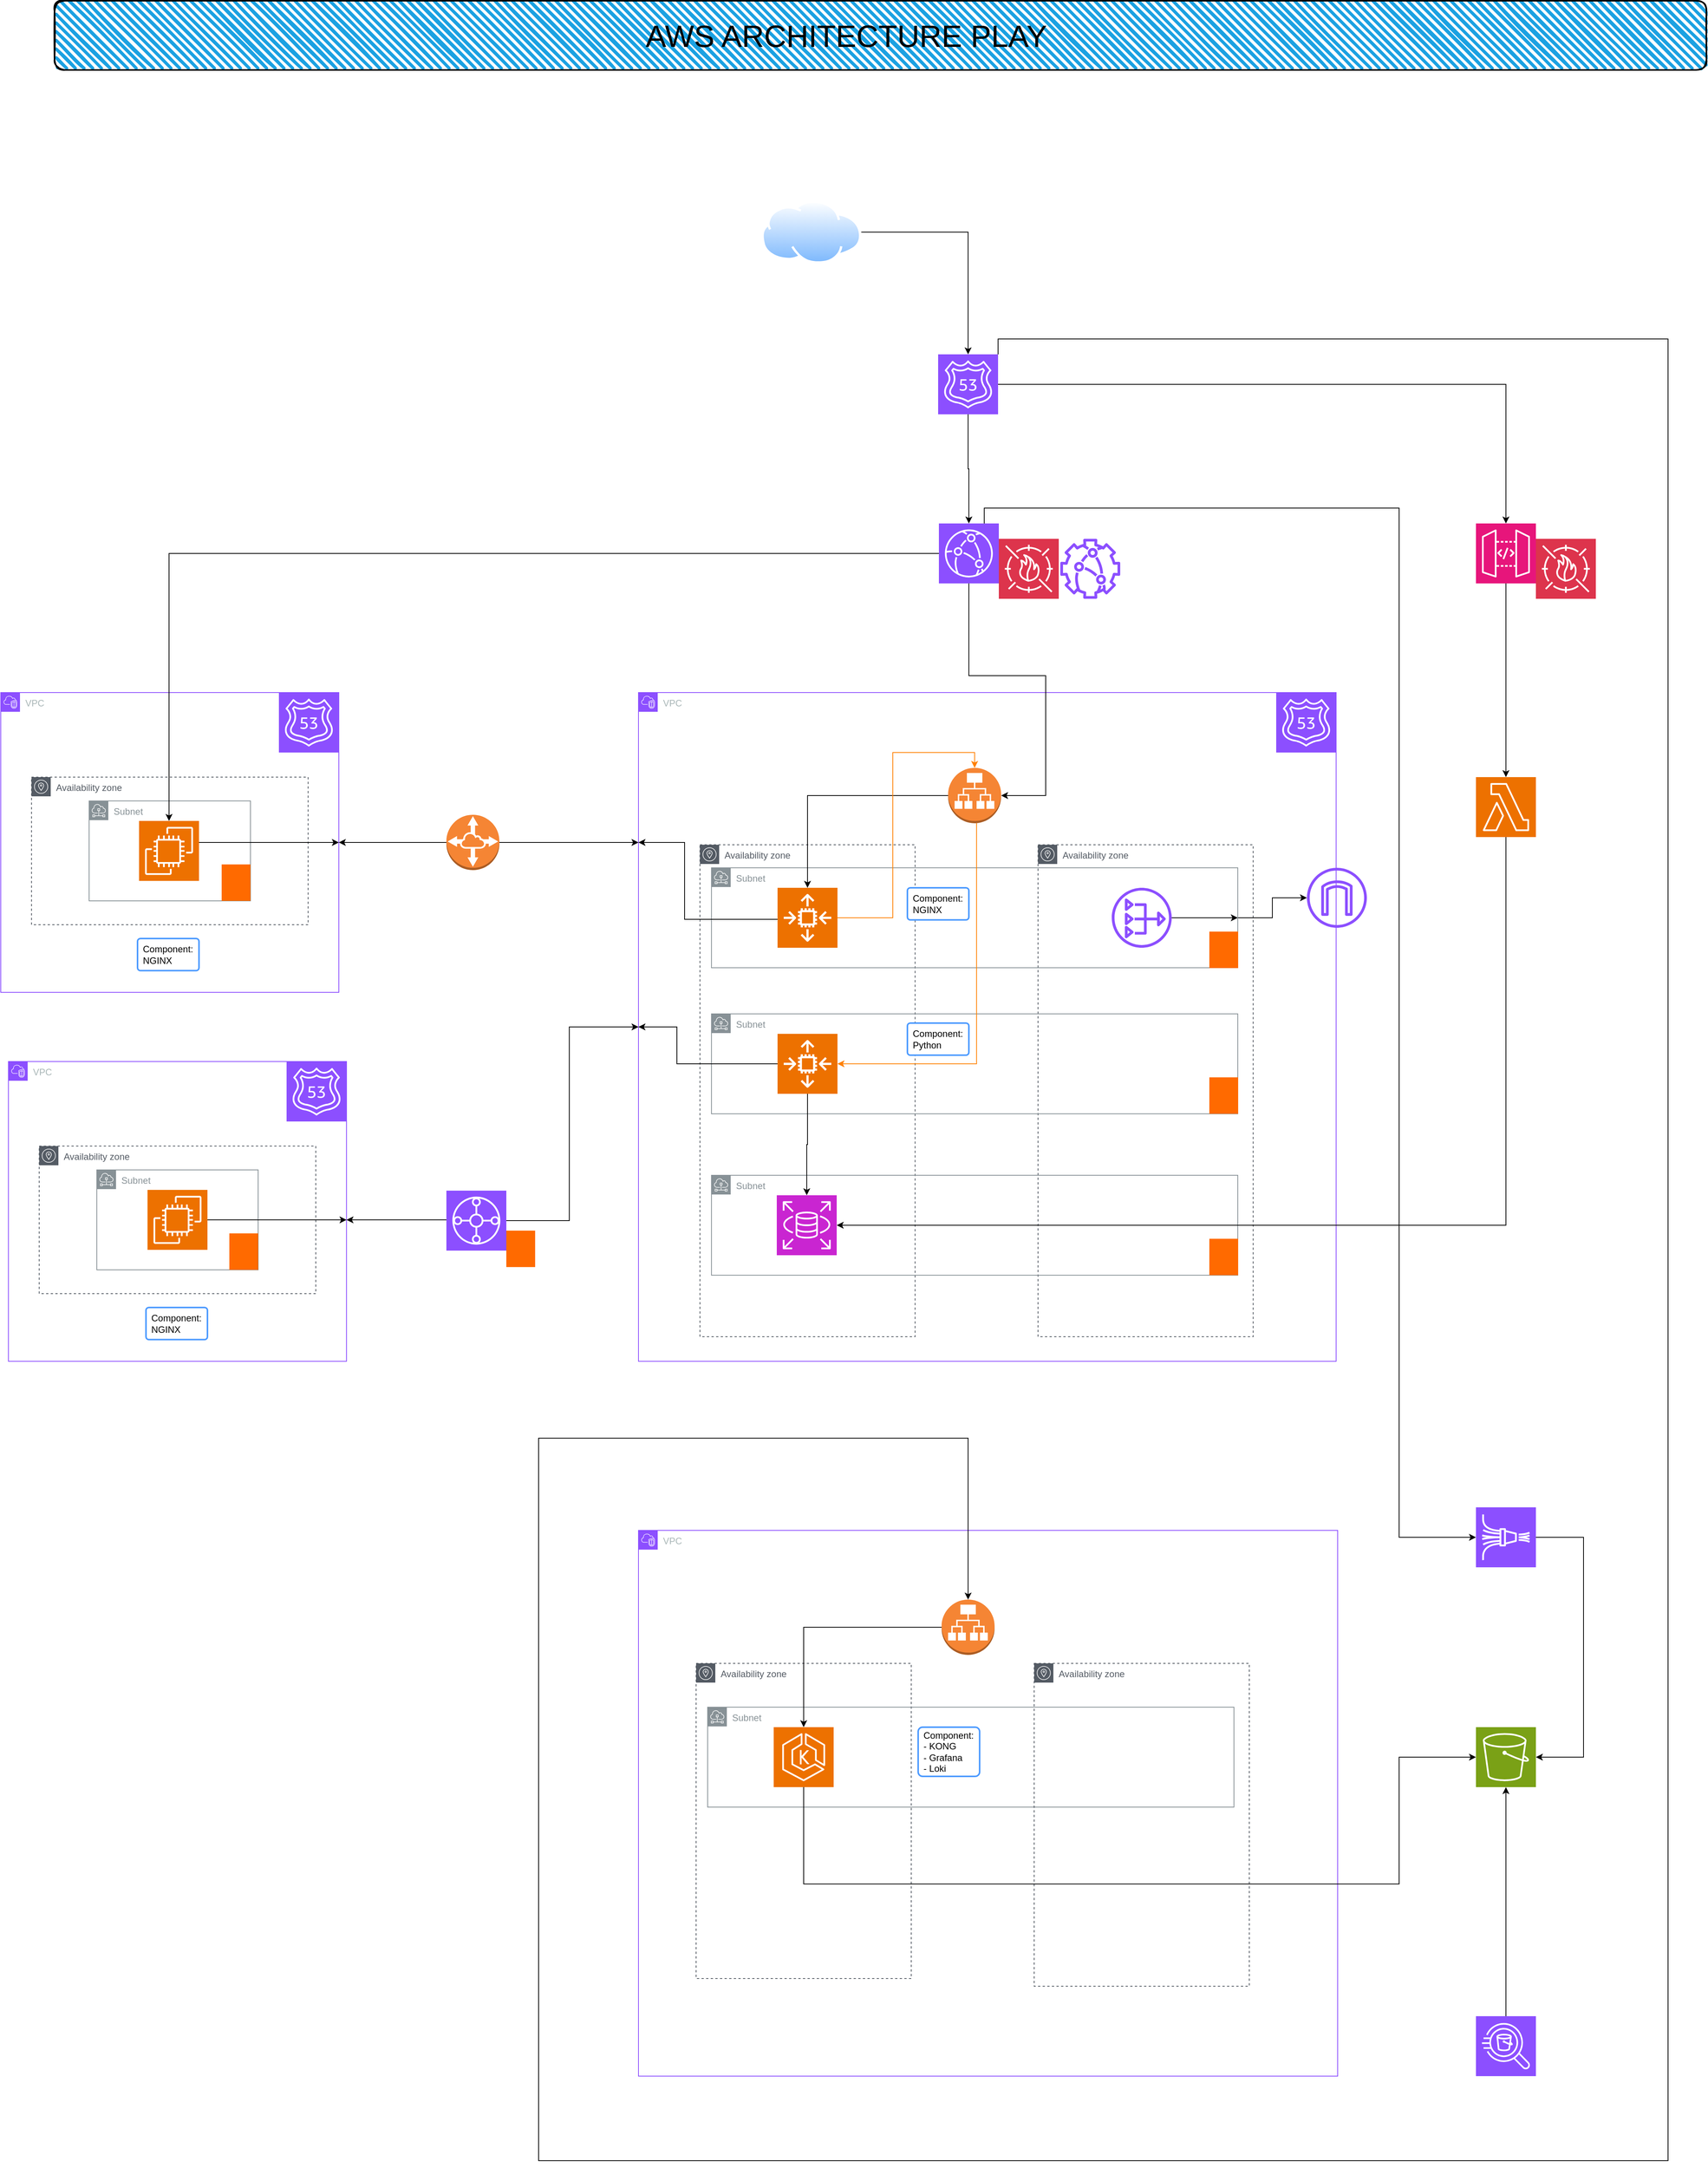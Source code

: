 <mxfile version="26.0.16">
  <diagram name="Page-1" id="4VVql4NJEjDess6YOJ2p">
    <mxGraphModel dx="3771" dy="1529" grid="1" gridSize="10" guides="1" tooltips="1" connect="1" arrows="1" fold="1" page="1" pageScale="1" pageWidth="2339" pageHeight="3300" math="0" shadow="0">
      <root>
        <mxCell id="0" />
        <mxCell id="1" parent="0" />
        <mxCell id="0c3aztLqtbgiPArKMDzQ-88" value="Availability zone" style="sketch=0;outlineConnect=0;gradientColor=none;html=1;whiteSpace=wrap;fontSize=12;fontStyle=0;shape=mxgraph.aws4.group;grIcon=mxgraph.aws4.group_availability_zone;strokeColor=#545B64;fillColor=none;verticalAlign=top;align=left;spacingLeft=30;fontColor=#545B64;dashed=1;" parent="1" vertex="1">
          <mxGeometry x="975" y="2363" width="280" height="410" as="geometry" />
        </mxCell>
        <mxCell id="0c3aztLqtbgiPArKMDzQ-89" value="Subnet" style="sketch=0;outlineConnect=0;gradientColor=none;html=1;whiteSpace=wrap;fontSize=12;fontStyle=0;shape=mxgraph.aws4.group;grIcon=mxgraph.aws4.group_subnet;strokeColor=#879196;fillColor=none;verticalAlign=top;align=left;spacingLeft=30;fontColor=#879196;dashed=0;" parent="1" vertex="1">
          <mxGeometry x="990" y="2420" width="685" height="130" as="geometry" />
        </mxCell>
        <mxCell id="0c3aztLqtbgiPArKMDzQ-86" value="" style="sketch=0;points=[[0,0,0],[0.25,0,0],[0.5,0,0],[0.75,0,0],[1,0,0],[0,1,0],[0.25,1,0],[0.5,1,0],[0.75,1,0],[1,1,0],[0,0.25,0],[0,0.5,0],[0,0.75,0],[1,0.25,0],[1,0.5,0],[1,0.75,0]];outlineConnect=0;fontColor=#232F3E;fillColor=#ED7100;strokeColor=#ffffff;dashed=0;verticalLabelPosition=bottom;verticalAlign=top;align=center;html=1;fontSize=12;fontStyle=0;aspect=fixed;shape=mxgraph.aws4.resourceIcon;resIcon=mxgraph.aws4.eks;" parent="1" vertex="1">
          <mxGeometry x="1076" y="2446" width="78" height="78" as="geometry" />
        </mxCell>
        <mxCell id="r9apUI1eoM0n8GIL1amj-4" style="edgeStyle=orthogonalEdgeStyle;rounded=0;orthogonalLoop=1;jettySize=auto;html=1;" edge="1" parent="1" source="0c3aztLqtbgiPArKMDzQ-93" target="0c3aztLqtbgiPArKMDzQ-86">
          <mxGeometry relative="1" as="geometry" />
        </mxCell>
        <mxCell id="0c3aztLqtbgiPArKMDzQ-93" value="" style="outlineConnect=0;dashed=0;verticalLabelPosition=bottom;verticalAlign=top;align=center;html=1;shape=mxgraph.aws3.application_load_balancer;fillColor=#F58534;gradientColor=none;" parent="1" vertex="1">
          <mxGeometry x="1294.5" y="2280" width="69" height="72" as="geometry" />
        </mxCell>
        <mxCell id="0c3aztLqtbgiPArKMDzQ-98" value="VPC" style="points=[[0,0],[0.25,0],[0.5,0],[0.75,0],[1,0],[1,0.25],[1,0.5],[1,0.75],[1,1],[0.75,1],[0.5,1],[0.25,1],[0,1],[0,0.75],[0,0.5],[0,0.25]];outlineConnect=0;gradientColor=none;html=1;whiteSpace=wrap;fontSize=12;fontStyle=0;container=1;pointerEvents=0;collapsible=0;recursiveResize=0;shape=mxgraph.aws4.group;grIcon=mxgraph.aws4.group_vpc2;strokeColor=#8C4FFF;fillColor=none;verticalAlign=top;align=left;spacingLeft=30;fontColor=#AAB7B8;dashed=0;" parent="1" vertex="1">
          <mxGeometry x="900" y="2190" width="910" height="710" as="geometry" />
        </mxCell>
        <mxCell id="0c3aztLqtbgiPArKMDzQ-90" value="Availability zone" style="sketch=0;outlineConnect=0;gradientColor=none;html=1;whiteSpace=wrap;fontSize=12;fontStyle=0;shape=mxgraph.aws4.group;grIcon=mxgraph.aws4.group_availability_zone;strokeColor=#545B64;fillColor=none;verticalAlign=top;align=left;spacingLeft=30;fontColor=#545B64;dashed=1;" parent="0c3aztLqtbgiPArKMDzQ-98" vertex="1">
          <mxGeometry x="515" y="173" width="280" height="420" as="geometry" />
        </mxCell>
        <mxCell id="r9apUI1eoM0n8GIL1amj-16" value="Component:&lt;div&gt;- KONG&lt;/div&gt;&lt;div&gt;- Grafana&lt;br&gt;- Loki&lt;/div&gt;" style="rounded=1;arcSize=9;align=left;spacingLeft=5;strokeColor=#4C9AFF;html=1;strokeWidth=2;fontSize=12" vertex="1" parent="1">
          <mxGeometry x="1264" y="2446" width="80" height="64" as="geometry" />
        </mxCell>
        <mxCell id="0c3aztLqtbgiPArKMDzQ-1" value="VPC" style="points=[[0,0],[0.25,0],[0.5,0],[0.75,0],[1,0],[1,0.25],[1,0.5],[1,0.75],[1,1],[0.75,1],[0.5,1],[0.25,1],[0,1],[0,0.75],[0,0.5],[0,0.25]];outlineConnect=0;gradientColor=none;html=1;whiteSpace=wrap;fontSize=12;fontStyle=0;container=1;pointerEvents=0;collapsible=0;recursiveResize=0;shape=mxgraph.aws4.group;grIcon=mxgraph.aws4.group_vpc2;strokeColor=#8C4FFF;fillColor=none;verticalAlign=top;align=left;spacingLeft=30;fontColor=#AAB7B8;dashed=0;" parent="1" vertex="1">
          <mxGeometry x="900" y="1100" width="908" height="870" as="geometry" />
        </mxCell>
        <mxCell id="0c3aztLqtbgiPArKMDzQ-11" value="Availability zone" style="sketch=0;outlineConnect=0;gradientColor=none;html=1;whiteSpace=wrap;fontSize=12;fontStyle=0;shape=mxgraph.aws4.group;grIcon=mxgraph.aws4.group_availability_zone;strokeColor=#545B64;fillColor=none;verticalAlign=top;align=left;spacingLeft=30;fontColor=#545B64;dashed=1;" parent="0c3aztLqtbgiPArKMDzQ-1" vertex="1">
          <mxGeometry x="520" y="198" width="280" height="640" as="geometry" />
        </mxCell>
        <mxCell id="0c3aztLqtbgiPArKMDzQ-8" value="Availability zone" style="sketch=0;outlineConnect=0;gradientColor=none;html=1;whiteSpace=wrap;fontSize=12;fontStyle=0;shape=mxgraph.aws4.group;grIcon=mxgraph.aws4.group_availability_zone;strokeColor=#545B64;fillColor=none;verticalAlign=top;align=left;spacingLeft=30;fontColor=#545B64;dashed=1;" parent="0c3aztLqtbgiPArKMDzQ-1" vertex="1">
          <mxGeometry x="80" y="198" width="280" height="640" as="geometry" />
        </mxCell>
        <mxCell id="0c3aztLqtbgiPArKMDzQ-4" value="" style="outlineConnect=0;dashed=0;verticalLabelPosition=bottom;verticalAlign=top;align=center;html=1;shape=mxgraph.aws3.application_load_balancer;fillColor=#F58534;gradientColor=none;" parent="0c3aztLqtbgiPArKMDzQ-1" vertex="1">
          <mxGeometry x="403" y="98" width="69" height="72" as="geometry" />
        </mxCell>
        <mxCell id="Z-mBgopIyZPXFNN8kN6b-3" style="edgeStyle=orthogonalEdgeStyle;rounded=0;orthogonalLoop=1;jettySize=auto;html=1;" parent="0c3aztLqtbgiPArKMDzQ-1" source="0c3aztLqtbgiPArKMDzQ-6" target="Z-mBgopIyZPXFNN8kN6b-1" edge="1">
          <mxGeometry relative="1" as="geometry" />
        </mxCell>
        <mxCell id="0c3aztLqtbgiPArKMDzQ-6" value="Subnet" style="sketch=0;outlineConnect=0;gradientColor=none;html=1;whiteSpace=wrap;fontSize=12;fontStyle=0;shape=mxgraph.aws4.group;grIcon=mxgraph.aws4.group_subnet;strokeColor=#879196;fillColor=none;verticalAlign=top;align=left;spacingLeft=30;fontColor=#879196;dashed=0;" parent="0c3aztLqtbgiPArKMDzQ-1" vertex="1">
          <mxGeometry x="95" y="228" width="685" height="130" as="geometry" />
        </mxCell>
        <mxCell id="0c3aztLqtbgiPArKMDzQ-9" value="Subnet" style="sketch=0;outlineConnect=0;gradientColor=none;html=1;whiteSpace=wrap;fontSize=12;fontStyle=0;shape=mxgraph.aws4.group;grIcon=mxgraph.aws4.group_subnet;strokeColor=#879196;fillColor=none;verticalAlign=top;align=left;spacingLeft=30;fontColor=#879196;dashed=0;" parent="0c3aztLqtbgiPArKMDzQ-1" vertex="1">
          <mxGeometry x="95" y="418" width="685" height="130" as="geometry" />
        </mxCell>
        <mxCell id="0c3aztLqtbgiPArKMDzQ-10" value="Subnet" style="sketch=0;outlineConnect=0;gradientColor=none;html=1;whiteSpace=wrap;fontSize=12;fontStyle=0;shape=mxgraph.aws4.group;grIcon=mxgraph.aws4.group_subnet;strokeColor=#879196;fillColor=none;verticalAlign=top;align=left;spacingLeft=30;fontColor=#879196;dashed=0;" parent="0c3aztLqtbgiPArKMDzQ-1" vertex="1">
          <mxGeometry x="95" y="628" width="685" height="130" as="geometry" />
        </mxCell>
        <mxCell id="0c3aztLqtbgiPArKMDzQ-15" value="" style="sketch=0;points=[[0,0,0],[0.25,0,0],[0.5,0,0],[0.75,0,0],[1,0,0],[0,1,0],[0.25,1,0],[0.5,1,0],[0.75,1,0],[1,1,0],[0,0.25,0],[0,0.5,0],[0,0.75,0],[1,0.25,0],[1,0.5,0],[1,0.75,0]];outlineConnect=0;fontColor=#232F3E;fillColor=#ED7100;strokeColor=#ffffff;dashed=0;verticalLabelPosition=bottom;verticalAlign=top;align=center;html=1;fontSize=12;fontStyle=0;aspect=fixed;shape=mxgraph.aws4.resourceIcon;resIcon=mxgraph.aws4.auto_scaling2;" parent="0c3aztLqtbgiPArKMDzQ-1" vertex="1">
          <mxGeometry x="181" y="254" width="78" height="78" as="geometry" />
        </mxCell>
        <mxCell id="0c3aztLqtbgiPArKMDzQ-30" style="edgeStyle=orthogonalEdgeStyle;rounded=0;orthogonalLoop=1;jettySize=auto;html=1;" parent="0c3aztLqtbgiPArKMDzQ-1" source="0c3aztLqtbgiPArKMDzQ-17" target="0c3aztLqtbgiPArKMDzQ-19" edge="1">
          <mxGeometry relative="1" as="geometry" />
        </mxCell>
        <mxCell id="0c3aztLqtbgiPArKMDzQ-77" style="edgeStyle=orthogonalEdgeStyle;rounded=0;orthogonalLoop=1;jettySize=auto;html=1;exitX=0;exitY=0.5;exitDx=0;exitDy=0;exitPerimeter=0;entryX=0;entryY=0.5;entryDx=0;entryDy=0;" parent="0c3aztLqtbgiPArKMDzQ-1" source="0c3aztLqtbgiPArKMDzQ-17" target="0c3aztLqtbgiPArKMDzQ-1" edge="1">
          <mxGeometry relative="1" as="geometry">
            <Array as="points">
              <mxPoint x="50" y="483" />
              <mxPoint x="50" y="435" />
            </Array>
          </mxGeometry>
        </mxCell>
        <mxCell id="0c3aztLqtbgiPArKMDzQ-17" value="" style="sketch=0;points=[[0,0,0],[0.25,0,0],[0.5,0,0],[0.75,0,0],[1,0,0],[0,1,0],[0.25,1,0],[0.5,1,0],[0.75,1,0],[1,1,0],[0,0.25,0],[0,0.5,0],[0,0.75,0],[1,0.25,0],[1,0.5,0],[1,0.75,0]];outlineConnect=0;fontColor=#232F3E;fillColor=#ED7100;strokeColor=#ffffff;dashed=0;verticalLabelPosition=bottom;verticalAlign=top;align=center;html=1;fontSize=12;fontStyle=0;aspect=fixed;shape=mxgraph.aws4.resourceIcon;resIcon=mxgraph.aws4.auto_scaling2;" parent="0c3aztLqtbgiPArKMDzQ-1" vertex="1">
          <mxGeometry x="181" y="444" width="78" height="78" as="geometry" />
        </mxCell>
        <mxCell id="0c3aztLqtbgiPArKMDzQ-19" value="" style="sketch=0;points=[[0,0,0],[0.25,0,0],[0.5,0,0],[0.75,0,0],[1,0,0],[0,1,0],[0.25,1,0],[0.5,1,0],[0.75,1,0],[1,1,0],[0,0.25,0],[0,0.5,0],[0,0.75,0],[1,0.25,0],[1,0.5,0],[1,0.75,0]];outlineConnect=0;fontColor=#232F3E;fillColor=#C925D1;strokeColor=#ffffff;dashed=0;verticalLabelPosition=bottom;verticalAlign=top;align=center;html=1;fontSize=12;fontStyle=0;aspect=fixed;shape=mxgraph.aws4.resourceIcon;resIcon=mxgraph.aws4.rds;" parent="0c3aztLqtbgiPArKMDzQ-1" vertex="1">
          <mxGeometry x="180" y="654" width="78" height="78" as="geometry" />
        </mxCell>
        <mxCell id="0c3aztLqtbgiPArKMDzQ-25" style="edgeStyle=orthogonalEdgeStyle;rounded=0;orthogonalLoop=1;jettySize=auto;html=1;entryX=0.5;entryY=0;entryDx=0;entryDy=0;entryPerimeter=0;" parent="0c3aztLqtbgiPArKMDzQ-1" source="0c3aztLqtbgiPArKMDzQ-4" target="0c3aztLqtbgiPArKMDzQ-15" edge="1">
          <mxGeometry relative="1" as="geometry" />
        </mxCell>
        <mxCell id="0c3aztLqtbgiPArKMDzQ-28" style="edgeStyle=orthogonalEdgeStyle;rounded=0;orthogonalLoop=1;jettySize=auto;html=1;entryX=0.5;entryY=0;entryDx=0;entryDy=0;entryPerimeter=0;strokeColor=#FF8000;" parent="0c3aztLqtbgiPArKMDzQ-1" source="0c3aztLqtbgiPArKMDzQ-15" target="0c3aztLqtbgiPArKMDzQ-4" edge="1">
          <mxGeometry relative="1" as="geometry" />
        </mxCell>
        <mxCell id="0c3aztLqtbgiPArKMDzQ-29" style="edgeStyle=orthogonalEdgeStyle;rounded=0;orthogonalLoop=1;jettySize=auto;html=1;entryX=1;entryY=0.5;entryDx=0;entryDy=0;entryPerimeter=0;strokeColor=#FF8000;" parent="0c3aztLqtbgiPArKMDzQ-1" source="0c3aztLqtbgiPArKMDzQ-4" target="0c3aztLqtbgiPArKMDzQ-17" edge="1">
          <mxGeometry relative="1" as="geometry">
            <Array as="points">
              <mxPoint x="440" y="483" />
            </Array>
          </mxGeometry>
        </mxCell>
        <mxCell id="0c3aztLqtbgiPArKMDzQ-95" value="" style="sketch=0;points=[[0,0,0],[0.25,0,0],[0.5,0,0],[0.75,0,0],[1,0,0],[0,1,0],[0.25,1,0],[0.5,1,0],[0.75,1,0],[1,1,0],[0,0.25,0],[0,0.5,0],[0,0.75,0],[1,0.25,0],[1,0.5,0],[1,0.75,0]];outlineConnect=0;fontColor=#232F3E;fillColor=#8C4FFF;strokeColor=#ffffff;dashed=0;verticalLabelPosition=bottom;verticalAlign=top;align=center;html=1;fontSize=12;fontStyle=0;aspect=fixed;shape=mxgraph.aws4.resourceIcon;resIcon=mxgraph.aws4.route_53;" parent="0c3aztLqtbgiPArKMDzQ-1" vertex="1">
          <mxGeometry x="830" width="78" height="78" as="geometry" />
        </mxCell>
        <mxCell id="Z-mBgopIyZPXFNN8kN6b-1" value="" style="sketch=0;outlineConnect=0;fontColor=#232F3E;gradientColor=none;fillColor=#8C4FFF;strokeColor=none;dashed=0;verticalLabelPosition=bottom;verticalAlign=top;align=center;html=1;fontSize=12;fontStyle=0;aspect=fixed;pointerEvents=1;shape=mxgraph.aws4.internet_gateway;" parent="0c3aztLqtbgiPArKMDzQ-1" vertex="1">
          <mxGeometry x="870" y="228" width="78" height="78" as="geometry" />
        </mxCell>
        <mxCell id="Z-mBgopIyZPXFNN8kN6b-6" style="edgeStyle=orthogonalEdgeStyle;rounded=0;orthogonalLoop=1;jettySize=auto;html=1;" parent="0c3aztLqtbgiPArKMDzQ-1" source="Z-mBgopIyZPXFNN8kN6b-4" edge="1">
          <mxGeometry relative="1" as="geometry">
            <mxPoint x="780" y="293" as="targetPoint" />
          </mxGeometry>
        </mxCell>
        <mxCell id="Z-mBgopIyZPXFNN8kN6b-4" value="" style="sketch=0;outlineConnect=0;fontColor=#232F3E;gradientColor=none;fillColor=#8C4FFF;strokeColor=none;dashed=0;verticalLabelPosition=bottom;verticalAlign=top;align=center;html=1;fontSize=12;fontStyle=0;aspect=fixed;pointerEvents=1;shape=mxgraph.aws4.nat_gateway;" parent="0c3aztLqtbgiPArKMDzQ-1" vertex="1">
          <mxGeometry x="616" y="254" width="78" height="78" as="geometry" />
        </mxCell>
        <mxCell id="2bTSsDX0QHwoRFG6-wRZ-1" value="" style="points=[];aspect=fixed;html=1;align=center;shadow=0;dashed=0;fillColor=#FF6A00;strokeColor=none;shape=mxgraph.alibaba_cloud.route_table;" parent="0c3aztLqtbgiPArKMDzQ-1" vertex="1">
          <mxGeometry x="743" y="311" width="37.5" height="47.4" as="geometry" />
        </mxCell>
        <mxCell id="2bTSsDX0QHwoRFG6-wRZ-2" value="" style="points=[];aspect=fixed;html=1;align=center;shadow=0;dashed=0;fillColor=#FF6A00;strokeColor=none;shape=mxgraph.alibaba_cloud.route_table;" parent="0c3aztLqtbgiPArKMDzQ-1" vertex="1">
          <mxGeometry x="743" y="500.6" width="37.5" height="47.4" as="geometry" />
        </mxCell>
        <mxCell id="2bTSsDX0QHwoRFG6-wRZ-3" value="" style="points=[];aspect=fixed;html=1;align=center;shadow=0;dashed=0;fillColor=#FF6A00;strokeColor=none;shape=mxgraph.alibaba_cloud.route_table;" parent="0c3aztLqtbgiPArKMDzQ-1" vertex="1">
          <mxGeometry x="743" y="710.6" width="37.5" height="47.4" as="geometry" />
        </mxCell>
        <mxCell id="0c3aztLqtbgiPArKMDzQ-67" style="edgeStyle=orthogonalEdgeStyle;rounded=0;orthogonalLoop=1;jettySize=auto;html=1;strokeColor=light-dark(#000000,#CC0000);" parent="0c3aztLqtbgiPArKMDzQ-1" edge="1">
          <mxGeometry relative="1" as="geometry">
            <mxPoint y="195" as="targetPoint" />
            <Array as="points">
              <mxPoint x="181" y="295" />
              <mxPoint x="60" y="295" />
              <mxPoint x="60" y="195" />
            </Array>
            <mxPoint x="181" y="295" as="sourcePoint" />
          </mxGeometry>
        </mxCell>
        <mxCell id="r9apUI1eoM0n8GIL1amj-13" value="Component:&lt;div&gt;NGINX&lt;/div&gt;" style="rounded=1;arcSize=9;align=left;spacingLeft=5;strokeColor=#4C9AFF;html=1;strokeWidth=2;fontSize=12" vertex="1" parent="0c3aztLqtbgiPArKMDzQ-1">
          <mxGeometry x="350" y="254" width="80" height="41.75" as="geometry" />
        </mxCell>
        <mxCell id="r9apUI1eoM0n8GIL1amj-15" value="Component:&lt;div&gt;Python&lt;/div&gt;" style="rounded=1;arcSize=9;align=left;spacingLeft=5;strokeColor=#4C9AFF;html=1;strokeWidth=2;fontSize=12" vertex="1" parent="0c3aztLqtbgiPArKMDzQ-1">
          <mxGeometry x="350" y="430" width="80" height="41.75" as="geometry" />
        </mxCell>
        <mxCell id="0c3aztLqtbgiPArKMDzQ-32" value="VPC" style="points=[[0,0],[0.25,0],[0.5,0],[0.75,0],[1,0],[1,0.25],[1,0.5],[1,0.75],[1,1],[0.75,1],[0.5,1],[0.25,1],[0,1],[0,0.75],[0,0.5],[0,0.25]];outlineConnect=0;gradientColor=none;html=1;whiteSpace=wrap;fontSize=12;fontStyle=0;container=1;pointerEvents=0;collapsible=0;recursiveResize=0;shape=mxgraph.aws4.group;grIcon=mxgraph.aws4.group_vpc2;strokeColor=#8C4FFF;fillColor=none;verticalAlign=top;align=left;spacingLeft=30;fontColor=#AAB7B8;dashed=0;" parent="1" vertex="1">
          <mxGeometry x="70" y="1100" width="440" height="390" as="geometry" />
        </mxCell>
        <mxCell id="0c3aztLqtbgiPArKMDzQ-50" value="Subnet" style="sketch=0;outlineConnect=0;gradientColor=none;html=1;whiteSpace=wrap;fontSize=12;fontStyle=0;shape=mxgraph.aws4.group;grIcon=mxgraph.aws4.group_subnet;strokeColor=#879196;fillColor=none;verticalAlign=top;align=left;spacingLeft=30;fontColor=#879196;dashed=0;" parent="0c3aztLqtbgiPArKMDzQ-32" vertex="1">
          <mxGeometry x="115" y="141" width="210" height="130" as="geometry" />
        </mxCell>
        <mxCell id="0c3aztLqtbgiPArKMDzQ-33" value="Availability zone" style="sketch=0;outlineConnect=0;gradientColor=none;html=1;whiteSpace=wrap;fontSize=12;fontStyle=0;shape=mxgraph.aws4.group;grIcon=mxgraph.aws4.group_availability_zone;strokeColor=#545B64;fillColor=none;verticalAlign=top;align=left;spacingLeft=30;fontColor=#545B64;dashed=1;" parent="0c3aztLqtbgiPArKMDzQ-32" vertex="1">
          <mxGeometry x="40" y="110" width="360" height="192" as="geometry" />
        </mxCell>
        <mxCell id="0c3aztLqtbgiPArKMDzQ-61" style="edgeStyle=orthogonalEdgeStyle;rounded=0;orthogonalLoop=1;jettySize=auto;html=1;entryX=1;entryY=0.5;entryDx=0;entryDy=0;strokeColor=light-dark(#000000,#CC0000);" parent="0c3aztLqtbgiPArKMDzQ-32" source="0c3aztLqtbgiPArKMDzQ-46" target="0c3aztLqtbgiPArKMDzQ-32" edge="1">
          <mxGeometry relative="1" as="geometry">
            <Array as="points">
              <mxPoint x="219" y="245" />
            </Array>
          </mxGeometry>
        </mxCell>
        <mxCell id="0c3aztLqtbgiPArKMDzQ-46" value="" style="sketch=0;points=[[0,0,0],[0.25,0,0],[0.5,0,0],[0.75,0,0],[1,0,0],[0,1,0],[0.25,1,0],[0.5,1,0],[0.75,1,0],[1,1,0],[0,0.25,0],[0,0.5,0],[0,0.75,0],[1,0.25,0],[1,0.5,0],[1,0.75,0]];outlineConnect=0;fontColor=#232F3E;fillColor=#ED7100;strokeColor=#ffffff;dashed=0;verticalLabelPosition=bottom;verticalAlign=top;align=center;html=1;fontSize=12;fontStyle=0;aspect=fixed;shape=mxgraph.aws4.resourceIcon;resIcon=mxgraph.aws4.ec2;" parent="0c3aztLqtbgiPArKMDzQ-32" vertex="1">
          <mxGeometry x="180" y="167" width="78" height="78" as="geometry" />
        </mxCell>
        <mxCell id="2bTSsDX0QHwoRFG6-wRZ-21" value="" style="sketch=0;points=[[0,0,0],[0.25,0,0],[0.5,0,0],[0.75,0,0],[1,0,0],[0,1,0],[0.25,1,0],[0.5,1,0],[0.75,1,0],[1,1,0],[0,0.25,0],[0,0.5,0],[0,0.75,0],[1,0.25,0],[1,0.5,0],[1,0.75,0]];outlineConnect=0;fontColor=#232F3E;fillColor=#8C4FFF;strokeColor=#ffffff;dashed=0;verticalLabelPosition=bottom;verticalAlign=top;align=center;html=1;fontSize=12;fontStyle=0;aspect=fixed;shape=mxgraph.aws4.resourceIcon;resIcon=mxgraph.aws4.route_53;" parent="0c3aztLqtbgiPArKMDzQ-32" vertex="1">
          <mxGeometry x="362" width="78" height="78" as="geometry" />
        </mxCell>
        <mxCell id="r9apUI1eoM0n8GIL1amj-10" value="" style="points=[];aspect=fixed;html=1;align=center;shadow=0;dashed=0;fillColor=#FF6A00;strokeColor=none;shape=mxgraph.alibaba_cloud.route_table;" vertex="1" parent="0c3aztLqtbgiPArKMDzQ-32">
          <mxGeometry x="287.5" y="223.6" width="37.5" height="47.4" as="geometry" />
        </mxCell>
        <mxCell id="r9apUI1eoM0n8GIL1amj-20" value="Component:&lt;div&gt;NGINX&lt;/div&gt;" style="rounded=1;arcSize=9;align=left;spacingLeft=5;strokeColor=#4C9AFF;html=1;strokeWidth=2;fontSize=12" vertex="1" parent="0c3aztLqtbgiPArKMDzQ-32">
          <mxGeometry x="178" y="320" width="80" height="41.75" as="geometry" />
        </mxCell>
        <mxCell id="0c3aztLqtbgiPArKMDzQ-65" style="edgeStyle=orthogonalEdgeStyle;rounded=0;orthogonalLoop=1;jettySize=auto;html=1;entryX=1;entryY=0.5;entryDx=0;entryDy=0;strokeColor=light-dark(#000000,#CC0000);" parent="1" source="0c3aztLqtbgiPArKMDzQ-47" target="0c3aztLqtbgiPArKMDzQ-32" edge="1">
          <mxGeometry relative="1" as="geometry">
            <mxPoint x="530" y="1295" as="targetPoint" />
          </mxGeometry>
        </mxCell>
        <mxCell id="0c3aztLqtbgiPArKMDzQ-66" style="edgeStyle=orthogonalEdgeStyle;rounded=0;orthogonalLoop=1;jettySize=auto;html=1;exitX=1;exitY=0.5;exitDx=0;exitDy=0;exitPerimeter=0;strokeColor=light-dark(#000000,#CC0000);" parent="1" source="0c3aztLqtbgiPArKMDzQ-47" target="0c3aztLqtbgiPArKMDzQ-1" edge="1">
          <mxGeometry relative="1" as="geometry">
            <Array as="points">
              <mxPoint x="880" y="1295" />
              <mxPoint x="880" y="1295" />
            </Array>
          </mxGeometry>
        </mxCell>
        <mxCell id="0c3aztLqtbgiPArKMDzQ-47" value="" style="outlineConnect=0;dashed=0;verticalLabelPosition=bottom;verticalAlign=top;align=center;html=1;shape=mxgraph.aws3.vpc_peering;fillColor=#F58534;gradientColor=none;" parent="1" vertex="1">
          <mxGeometry x="650" y="1259" width="69" height="72" as="geometry" />
        </mxCell>
        <mxCell id="0c3aztLqtbgiPArKMDzQ-53" value="" style="sketch=0;points=[[0,0,0],[0.25,0,0],[0.5,0,0],[0.75,0,0],[1,0,0],[0,1,0],[0.25,1,0],[0.5,1,0],[0.75,1,0],[1,1,0],[0,0.25,0],[0,0.5,0],[0,0.75,0],[1,0.25,0],[1,0.5,0],[1,0.75,0]];outlineConnect=0;fontColor=#232F3E;fillColor=#8C4FFF;strokeColor=#ffffff;dashed=0;verticalLabelPosition=bottom;verticalAlign=top;align=center;html=1;fontSize=12;fontStyle=0;aspect=fixed;shape=mxgraph.aws4.resourceIcon;resIcon=mxgraph.aws4.cloudfront;" parent="1" vertex="1">
          <mxGeometry x="1291" y="880" width="78" height="78" as="geometry" />
        </mxCell>
        <mxCell id="0c3aztLqtbgiPArKMDzQ-54" style="edgeStyle=orthogonalEdgeStyle;rounded=0;orthogonalLoop=1;jettySize=auto;html=1;entryX=1;entryY=0.5;entryDx=0;entryDy=0;entryPerimeter=0;" parent="1" source="0c3aztLqtbgiPArKMDzQ-53" target="0c3aztLqtbgiPArKMDzQ-4" edge="1">
          <mxGeometry relative="1" as="geometry">
            <Array as="points">
              <mxPoint x="1330" y="1078" />
              <mxPoint x="1430" y="1078" />
              <mxPoint x="1430" y="1234" />
            </Array>
          </mxGeometry>
        </mxCell>
        <mxCell id="0c3aztLqtbgiPArKMDzQ-56" value="" style="sketch=0;points=[[0,0,0],[0.25,0,0],[0.5,0,0],[0.75,0,0],[1,0,0],[0,1,0],[0.25,1,0],[0.5,1,0],[0.75,1,0],[1,1,0],[0,0.25,0],[0,0.5,0],[0,0.75,0],[1,0.25,0],[1,0.5,0],[1,0.75,0]];outlineConnect=0;fontColor=#232F3E;fillColor=#8C4FFF;strokeColor=#ffffff;dashed=0;verticalLabelPosition=bottom;verticalAlign=top;align=center;html=1;fontSize=12;fontStyle=0;aspect=fixed;shape=mxgraph.aws4.resourceIcon;resIcon=mxgraph.aws4.route_53;" parent="1" vertex="1">
          <mxGeometry x="1290" y="660" width="78" height="78" as="geometry" />
        </mxCell>
        <mxCell id="0c3aztLqtbgiPArKMDzQ-57" style="edgeStyle=orthogonalEdgeStyle;rounded=0;orthogonalLoop=1;jettySize=auto;html=1;entryX=0.5;entryY=0;entryDx=0;entryDy=0;entryPerimeter=0;" parent="1" source="0c3aztLqtbgiPArKMDzQ-56" target="0c3aztLqtbgiPArKMDzQ-53" edge="1">
          <mxGeometry relative="1" as="geometry" />
        </mxCell>
        <mxCell id="0c3aztLqtbgiPArKMDzQ-64" style="edgeStyle=orthogonalEdgeStyle;rounded=0;orthogonalLoop=1;jettySize=auto;html=1;exitX=0;exitY=0.5;exitDx=0;exitDy=0;exitPerimeter=0;entryX=0.5;entryY=0;entryDx=0;entryDy=0;entryPerimeter=0;strokeColor=light-dark(#000000,#CC0000);" parent="1" source="0c3aztLqtbgiPArKMDzQ-53" target="0c3aztLqtbgiPArKMDzQ-46" edge="1">
          <mxGeometry relative="1" as="geometry" />
        </mxCell>
        <mxCell id="0c3aztLqtbgiPArKMDzQ-68" value="VPC" style="points=[[0,0],[0.25,0],[0.5,0],[0.75,0],[1,0],[1,0.25],[1,0.5],[1,0.75],[1,1],[0.75,1],[0.5,1],[0.25,1],[0,1],[0,0.75],[0,0.5],[0,0.25]];outlineConnect=0;gradientColor=none;html=1;whiteSpace=wrap;fontSize=12;fontStyle=0;container=1;pointerEvents=0;collapsible=0;recursiveResize=0;shape=mxgraph.aws4.group;grIcon=mxgraph.aws4.group_vpc2;strokeColor=#8C4FFF;fillColor=none;verticalAlign=top;align=left;spacingLeft=30;fontColor=#AAB7B8;dashed=0;" parent="1" vertex="1">
          <mxGeometry x="80" y="1580" width="440" height="390" as="geometry" />
        </mxCell>
        <mxCell id="0c3aztLqtbgiPArKMDzQ-69" value="Subnet" style="sketch=0;outlineConnect=0;gradientColor=none;html=1;whiteSpace=wrap;fontSize=12;fontStyle=0;shape=mxgraph.aws4.group;grIcon=mxgraph.aws4.group_subnet;strokeColor=#879196;fillColor=none;verticalAlign=top;align=left;spacingLeft=30;fontColor=#879196;dashed=0;" parent="0c3aztLqtbgiPArKMDzQ-68" vertex="1">
          <mxGeometry x="115" y="141" width="210" height="130" as="geometry" />
        </mxCell>
        <mxCell id="0c3aztLqtbgiPArKMDzQ-70" value="Availability zone" style="sketch=0;outlineConnect=0;gradientColor=none;html=1;whiteSpace=wrap;fontSize=12;fontStyle=0;shape=mxgraph.aws4.group;grIcon=mxgraph.aws4.group_availability_zone;strokeColor=#545B64;fillColor=none;verticalAlign=top;align=left;spacingLeft=30;fontColor=#545B64;dashed=1;" parent="0c3aztLqtbgiPArKMDzQ-68" vertex="1">
          <mxGeometry x="40" y="110" width="360" height="192" as="geometry" />
        </mxCell>
        <mxCell id="r9apUI1eoM0n8GIL1amj-7" style="edgeStyle=orthogonalEdgeStyle;rounded=0;orthogonalLoop=1;jettySize=auto;html=1;" edge="1" parent="0c3aztLqtbgiPArKMDzQ-68">
          <mxGeometry relative="1" as="geometry">
            <mxPoint x="440" y="206" as="targetPoint" />
            <mxPoint x="259.0" y="206" as="sourcePoint" />
          </mxGeometry>
        </mxCell>
        <mxCell id="0c3aztLqtbgiPArKMDzQ-72" value="" style="sketch=0;points=[[0,0,0],[0.25,0,0],[0.5,0,0],[0.75,0,0],[1,0,0],[0,1,0],[0.25,1,0],[0.5,1,0],[0.75,1,0],[1,1,0],[0,0.25,0],[0,0.5,0],[0,0.75,0],[1,0.25,0],[1,0.5,0],[1,0.75,0]];outlineConnect=0;fontColor=#232F3E;fillColor=#ED7100;strokeColor=#ffffff;dashed=0;verticalLabelPosition=bottom;verticalAlign=top;align=center;html=1;fontSize=12;fontStyle=0;aspect=fixed;shape=mxgraph.aws4.resourceIcon;resIcon=mxgraph.aws4.ec2;" parent="0c3aztLqtbgiPArKMDzQ-68" vertex="1">
          <mxGeometry x="181" y="167" width="78" height="78" as="geometry" />
        </mxCell>
        <mxCell id="2bTSsDX0QHwoRFG6-wRZ-22" value="" style="sketch=0;points=[[0,0,0],[0.25,0,0],[0.5,0,0],[0.75,0,0],[1,0,0],[0,1,0],[0.25,1,0],[0.5,1,0],[0.75,1,0],[1,1,0],[0,0.25,0],[0,0.5,0],[0,0.75,0],[1,0.25,0],[1,0.5,0],[1,0.75,0]];outlineConnect=0;fontColor=#232F3E;fillColor=#8C4FFF;strokeColor=#ffffff;dashed=0;verticalLabelPosition=bottom;verticalAlign=top;align=center;html=1;fontSize=12;fontStyle=0;aspect=fixed;shape=mxgraph.aws4.resourceIcon;resIcon=mxgraph.aws4.route_53;" parent="0c3aztLqtbgiPArKMDzQ-68" vertex="1">
          <mxGeometry x="362" width="78" height="78" as="geometry" />
        </mxCell>
        <mxCell id="r9apUI1eoM0n8GIL1amj-9" value="" style="points=[];aspect=fixed;html=1;align=center;shadow=0;dashed=0;fillColor=#FF6A00;strokeColor=none;shape=mxgraph.alibaba_cloud.route_table;" vertex="1" parent="0c3aztLqtbgiPArKMDzQ-68">
          <mxGeometry x="287.5" y="223.6" width="37.5" height="47.4" as="geometry" />
        </mxCell>
        <mxCell id="r9apUI1eoM0n8GIL1amj-21" value="Component:&lt;div&gt;NGINX&lt;/div&gt;" style="rounded=1;arcSize=9;align=left;spacingLeft=5;strokeColor=#4C9AFF;html=1;strokeWidth=2;fontSize=12" vertex="1" parent="0c3aztLqtbgiPArKMDzQ-68">
          <mxGeometry x="179" y="320" width="80" height="41.75" as="geometry" />
        </mxCell>
        <mxCell id="r9apUI1eoM0n8GIL1amj-8" style="edgeStyle=orthogonalEdgeStyle;rounded=0;orthogonalLoop=1;jettySize=auto;html=1;" edge="1" parent="1">
          <mxGeometry relative="1" as="geometry">
            <mxPoint x="650" y="1786.0" as="sourcePoint" />
            <mxPoint x="520" y="1786.0" as="targetPoint" />
            <Array as="points">
              <mxPoint x="550" y="1786" />
              <mxPoint x="550" y="1786" />
            </Array>
          </mxGeometry>
        </mxCell>
        <mxCell id="0c3aztLqtbgiPArKMDzQ-73" value="" style="sketch=0;points=[[0,0,0],[0.25,0,0],[0.5,0,0],[0.75,0,0],[1,0,0],[0,1,0],[0.25,1,0],[0.5,1,0],[0.75,1,0],[1,1,0],[0,0.25,0],[0,0.5,0],[0,0.75,0],[1,0.25,0],[1,0.5,0],[1,0.75,0]];outlineConnect=0;fontColor=#232F3E;fillColor=#8C4FFF;strokeColor=#ffffff;dashed=0;verticalLabelPosition=bottom;verticalAlign=top;align=center;html=1;fontSize=12;fontStyle=0;aspect=fixed;shape=mxgraph.aws4.resourceIcon;resIcon=mxgraph.aws4.transit_gateway;" parent="1" vertex="1">
          <mxGeometry x="650" y="1748" width="78" height="78" as="geometry" />
        </mxCell>
        <mxCell id="0c3aztLqtbgiPArKMDzQ-74" style="edgeStyle=orthogonalEdgeStyle;rounded=0;orthogonalLoop=1;jettySize=auto;html=1;" parent="1" source="0c3aztLqtbgiPArKMDzQ-73" target="0c3aztLqtbgiPArKMDzQ-1" edge="1">
          <mxGeometry relative="1" as="geometry">
            <Array as="points">
              <mxPoint x="810" y="1787" />
              <mxPoint x="810" y="1535" />
            </Array>
          </mxGeometry>
        </mxCell>
        <mxCell id="0c3aztLqtbgiPArKMDzQ-83" style="edgeStyle=orthogonalEdgeStyle;rounded=0;orthogonalLoop=1;jettySize=auto;html=1;entryX=0.5;entryY=0;entryDx=0;entryDy=0;entryPerimeter=0;" parent="1" source="0c3aztLqtbgiPArKMDzQ-80" target="0c3aztLqtbgiPArKMDzQ-82" edge="1">
          <mxGeometry relative="1" as="geometry">
            <mxPoint x="2259" y="1180" as="targetPoint" />
          </mxGeometry>
        </mxCell>
        <mxCell id="0c3aztLqtbgiPArKMDzQ-80" value="" style="sketch=0;points=[[0,0,0],[0.25,0,0],[0.5,0,0],[0.75,0,0],[1,0,0],[0,1,0],[0.25,1,0],[0.5,1,0],[0.75,1,0],[1,1,0],[0,0.25,0],[0,0.5,0],[0,0.75,0],[1,0.25,0],[1,0.5,0],[1,0.75,0]];outlineConnect=0;fontColor=#232F3E;fillColor=#E7157B;strokeColor=#ffffff;dashed=0;verticalLabelPosition=bottom;verticalAlign=top;align=center;html=1;fontSize=12;fontStyle=0;aspect=fixed;shape=mxgraph.aws4.resourceIcon;resIcon=mxgraph.aws4.api_gateway;" parent="1" vertex="1">
          <mxGeometry x="1990" y="880" width="78" height="78" as="geometry" />
        </mxCell>
        <mxCell id="0c3aztLqtbgiPArKMDzQ-82" value="" style="sketch=0;points=[[0,0,0],[0.25,0,0],[0.5,0,0],[0.75,0,0],[1,0,0],[0,1,0],[0.25,1,0],[0.5,1,0],[0.75,1,0],[1,1,0],[0,0.25,0],[0,0.5,0],[0,0.75,0],[1,0.25,0],[1,0.5,0],[1,0.75,0]];outlineConnect=0;fontColor=#232F3E;fillColor=#ED7100;strokeColor=#ffffff;dashed=0;verticalLabelPosition=bottom;verticalAlign=top;align=center;html=1;fontSize=12;fontStyle=0;aspect=fixed;shape=mxgraph.aws4.resourceIcon;resIcon=mxgraph.aws4.lambda;" parent="1" vertex="1">
          <mxGeometry x="1990" y="1210" width="78" height="78" as="geometry" />
        </mxCell>
        <mxCell id="0c3aztLqtbgiPArKMDzQ-84" style="edgeStyle=orthogonalEdgeStyle;rounded=0;orthogonalLoop=1;jettySize=auto;html=1;exitX=1;exitY=0.5;exitDx=0;exitDy=0;exitPerimeter=0;entryX=0.5;entryY=0;entryDx=0;entryDy=0;entryPerimeter=0;" parent="1" source="0c3aztLqtbgiPArKMDzQ-56" target="0c3aztLqtbgiPArKMDzQ-80" edge="1">
          <mxGeometry relative="1" as="geometry" />
        </mxCell>
        <mxCell id="0c3aztLqtbgiPArKMDzQ-101" style="edgeStyle=orthogonalEdgeStyle;rounded=0;orthogonalLoop=1;jettySize=auto;html=1;exitX=0.75;exitY=0;exitDx=0;exitDy=0;exitPerimeter=0;entryX=0;entryY=0.5;entryDx=0;entryDy=0;entryPerimeter=0;" parent="1" edge="1">
          <mxGeometry relative="1" as="geometry">
            <mxPoint x="1350" y="880" as="sourcePoint" />
            <Array as="points">
              <mxPoint x="1350" y="860" />
              <mxPoint x="1890" y="860" />
              <mxPoint x="1890" y="2199" />
            </Array>
            <mxPoint x="1990" y="2199" as="targetPoint" />
          </mxGeometry>
        </mxCell>
        <mxCell id="0c3aztLqtbgiPArKMDzQ-102" value="" style="rounded=1;whiteSpace=wrap;html=1;strokeWidth=2;fillWeight=4;hachureGap=8;hachureAngle=45;fillColor=#1ba1e2;sketch=1;" parent="1" vertex="1">
          <mxGeometry x="140" y="200" width="2150" height="90" as="geometry" />
        </mxCell>
        <mxCell id="0c3aztLqtbgiPArKMDzQ-103" value="" style="image;aspect=fixed;perimeter=ellipsePerimeter;html=1;align=center;shadow=0;dashed=0;spacingTop=3;image=img/lib/active_directory/internet_cloud.svg;" parent="1" vertex="1">
          <mxGeometry x="1060" y="460" width="130" height="81.9" as="geometry" />
        </mxCell>
        <mxCell id="0c3aztLqtbgiPArKMDzQ-104" style="edgeStyle=orthogonalEdgeStyle;rounded=0;orthogonalLoop=1;jettySize=auto;html=1;entryX=0.5;entryY=0;entryDx=0;entryDy=0;entryPerimeter=0;" parent="1" source="0c3aztLqtbgiPArKMDzQ-103" target="0c3aztLqtbgiPArKMDzQ-56" edge="1">
          <mxGeometry relative="1" as="geometry" />
        </mxCell>
        <object label="AWS ARCHITECTURE PLAY" id="0c3aztLqtbgiPArKMDzQ-105">
          <mxCell style="text;strokeColor=none;fillColor=none;html=1;fontSize=40;fontStyle=0;verticalAlign=middle;align=center;strokeWidth=1;" parent="1" vertex="1">
            <mxGeometry x="180" y="200" width="1980" height="90" as="geometry" />
          </mxCell>
        </object>
        <mxCell id="2bTSsDX0QHwoRFG6-wRZ-4" value="" style="points=[];aspect=fixed;html=1;align=center;shadow=0;dashed=0;fillColor=#FF6A00;strokeColor=none;shape=mxgraph.alibaba_cloud.route_table;" parent="1" vertex="1">
          <mxGeometry x="728" y="1800" width="37.5" height="47.4" as="geometry" />
        </mxCell>
        <mxCell id="2bTSsDX0QHwoRFG6-wRZ-12" value="" style="sketch=0;points=[[0,0,0],[0.25,0,0],[0.5,0,0],[0.75,0,0],[1,0,0],[0,1,0],[0.25,1,0],[0.5,1,0],[0.75,1,0],[1,1,0],[0,0.25,0],[0,0.5,0],[0,0.75,0],[1,0.25,0],[1,0.5,0],[1,0.75,0]];outlineConnect=0;fontColor=#232F3E;fillColor=#7AA116;strokeColor=#ffffff;dashed=0;verticalLabelPosition=bottom;verticalAlign=top;align=center;html=1;fontSize=12;fontStyle=0;aspect=fixed;shape=mxgraph.aws4.resourceIcon;resIcon=mxgraph.aws4.s3;" parent="1" vertex="1">
          <mxGeometry x="1990" y="2446" width="78" height="78" as="geometry" />
        </mxCell>
        <mxCell id="2bTSsDX0QHwoRFG6-wRZ-14" value="" style="sketch=0;points=[[0,0,0],[0.25,0,0],[0.5,0,0],[0.75,0,0],[1,0,0],[0,1,0],[0.25,1,0],[0.5,1,0],[0.75,1,0],[1,1,0],[0,0.25,0],[0,0.5,0],[0,0.75,0],[1,0.25,0],[1,0.5,0],[1,0.75,0]];outlineConnect=0;fontColor=#232F3E;fillColor=#8C4FFF;strokeColor=#ffffff;dashed=0;verticalLabelPosition=bottom;verticalAlign=top;align=center;html=1;fontSize=12;fontStyle=0;aspect=fixed;shape=mxgraph.aws4.resourceIcon;resIcon=mxgraph.aws4.athena;" parent="1" vertex="1">
          <mxGeometry x="1990" y="2822" width="78" height="78" as="geometry" />
        </mxCell>
        <mxCell id="2bTSsDX0QHwoRFG6-wRZ-17" style="edgeStyle=orthogonalEdgeStyle;rounded=0;orthogonalLoop=1;jettySize=auto;html=1;entryX=1;entryY=0.5;entryDx=0;entryDy=0;entryPerimeter=0;" parent="1" edge="1">
          <mxGeometry relative="1" as="geometry">
            <mxPoint x="2068" y="2199" as="sourcePoint" />
            <mxPoint x="2068" y="2485.0" as="targetPoint" />
            <Array as="points">
              <mxPoint x="2130" y="2199" />
              <mxPoint x="2130" y="2485" />
            </Array>
          </mxGeometry>
        </mxCell>
        <mxCell id="2bTSsDX0QHwoRFG6-wRZ-19" style="edgeStyle=orthogonalEdgeStyle;rounded=0;orthogonalLoop=1;jettySize=auto;html=1;entryX=0.5;entryY=1;entryDx=0;entryDy=0;entryPerimeter=0;" parent="1" source="2bTSsDX0QHwoRFG6-wRZ-14" target="2bTSsDX0QHwoRFG6-wRZ-12" edge="1">
          <mxGeometry relative="1" as="geometry" />
        </mxCell>
        <mxCell id="2bTSsDX0QHwoRFG6-wRZ-20" value="" style="sketch=0;points=[[0,0,0],[0.25,0,0],[0.5,0,0],[0.75,0,0],[1,0,0],[0,1,0],[0.25,1,0],[0.5,1,0],[0.75,1,0],[1,1,0],[0,0.25,0],[0,0.5,0],[0,0.75,0],[1,0.25,0],[1,0.5,0],[1,0.75,0]];outlineConnect=0;fontColor=#232F3E;fillColor=#8C4FFF;strokeColor=#ffffff;dashed=0;verticalLabelPosition=bottom;verticalAlign=top;align=center;html=1;fontSize=12;fontStyle=0;aspect=fixed;shape=mxgraph.aws4.resourceIcon;resIcon=mxgraph.aws4.kinesis_data_firehose;" parent="1" vertex="1">
          <mxGeometry x="1990" y="2160" width="78" height="78" as="geometry" />
        </mxCell>
        <mxCell id="r9apUI1eoM0n8GIL1amj-3" style="edgeStyle=orthogonalEdgeStyle;rounded=0;orthogonalLoop=1;jettySize=auto;html=1;entryX=0;entryY=0.5;entryDx=0;entryDy=0;entryPerimeter=0;" edge="1" parent="1" source="0c3aztLqtbgiPArKMDzQ-86" target="2bTSsDX0QHwoRFG6-wRZ-12">
          <mxGeometry relative="1" as="geometry">
            <Array as="points">
              <mxPoint x="1115" y="2650" />
              <mxPoint x="1890" y="2650" />
              <mxPoint x="1890" y="2485" />
            </Array>
          </mxGeometry>
        </mxCell>
        <mxCell id="r9apUI1eoM0n8GIL1amj-6" style="edgeStyle=orthogonalEdgeStyle;rounded=0;orthogonalLoop=1;jettySize=auto;html=1;entryX=1;entryY=0.5;entryDx=0;entryDy=0;entryPerimeter=0;" edge="1" parent="1" source="0c3aztLqtbgiPArKMDzQ-82" target="0c3aztLqtbgiPArKMDzQ-19">
          <mxGeometry relative="1" as="geometry">
            <Array as="points">
              <mxPoint x="2029" y="1793" />
            </Array>
          </mxGeometry>
        </mxCell>
        <mxCell id="r9apUI1eoM0n8GIL1amj-17" value="" style="sketch=0;outlineConnect=0;fontColor=#232F3E;gradientColor=none;fillColor=#8C4FFF;strokeColor=none;dashed=0;verticalLabelPosition=bottom;verticalAlign=top;align=center;html=1;fontSize=12;fontStyle=0;aspect=fixed;pointerEvents=1;shape=mxgraph.aws4.cloudfront_functions;" vertex="1" parent="1">
          <mxGeometry x="1449" y="900" width="78" height="78" as="geometry" />
        </mxCell>
        <mxCell id="r9apUI1eoM0n8GIL1amj-18" value="" style="sketch=0;points=[[0,0,0],[0.25,0,0],[0.5,0,0],[0.75,0,0],[1,0,0],[0,1,0],[0.25,1,0],[0.5,1,0],[0.75,1,0],[1,1,0],[0,0.25,0],[0,0.5,0],[0,0.75,0],[1,0.25,0],[1,0.5,0],[1,0.75,0]];outlineConnect=0;fontColor=#232F3E;fillColor=#DD344C;strokeColor=#ffffff;dashed=0;verticalLabelPosition=bottom;verticalAlign=top;align=center;html=1;fontSize=12;fontStyle=0;aspect=fixed;shape=mxgraph.aws4.resourceIcon;resIcon=mxgraph.aws4.waf;" vertex="1" parent="1">
          <mxGeometry x="1369" y="900" width="78" height="78" as="geometry" />
        </mxCell>
        <mxCell id="r9apUI1eoM0n8GIL1amj-19" value="" style="sketch=0;points=[[0,0,0],[0.25,0,0],[0.5,0,0],[0.75,0,0],[1,0,0],[0,1,0],[0.25,1,0],[0.5,1,0],[0.75,1,0],[1,1,0],[0,0.25,0],[0,0.5,0],[0,0.75,0],[1,0.25,0],[1,0.5,0],[1,0.75,0]];outlineConnect=0;fontColor=#232F3E;fillColor=#DD344C;strokeColor=#ffffff;dashed=0;verticalLabelPosition=bottom;verticalAlign=top;align=center;html=1;fontSize=12;fontStyle=0;aspect=fixed;shape=mxgraph.aws4.resourceIcon;resIcon=mxgraph.aws4.waf;" vertex="1" parent="1">
          <mxGeometry x="2068" y="900" width="78" height="78" as="geometry" />
        </mxCell>
        <mxCell id="r9apUI1eoM0n8GIL1amj-23" style="edgeStyle=orthogonalEdgeStyle;rounded=0;orthogonalLoop=1;jettySize=auto;html=1;exitX=1;exitY=0;exitDx=0;exitDy=0;exitPerimeter=0;entryX=0.5;entryY=0;entryDx=0;entryDy=0;entryPerimeter=0;" edge="1" parent="1" source="0c3aztLqtbgiPArKMDzQ-56" target="0c3aztLqtbgiPArKMDzQ-93">
          <mxGeometry relative="1" as="geometry">
            <mxPoint x="820" y="2250" as="targetPoint" />
            <Array as="points">
              <mxPoint x="1368" y="640" />
              <mxPoint x="2240" y="640" />
              <mxPoint x="2240" y="3010" />
              <mxPoint x="770" y="3010" />
              <mxPoint x="770" y="2070" />
              <mxPoint x="1329" y="2070" />
            </Array>
          </mxGeometry>
        </mxCell>
      </root>
    </mxGraphModel>
  </diagram>
</mxfile>
